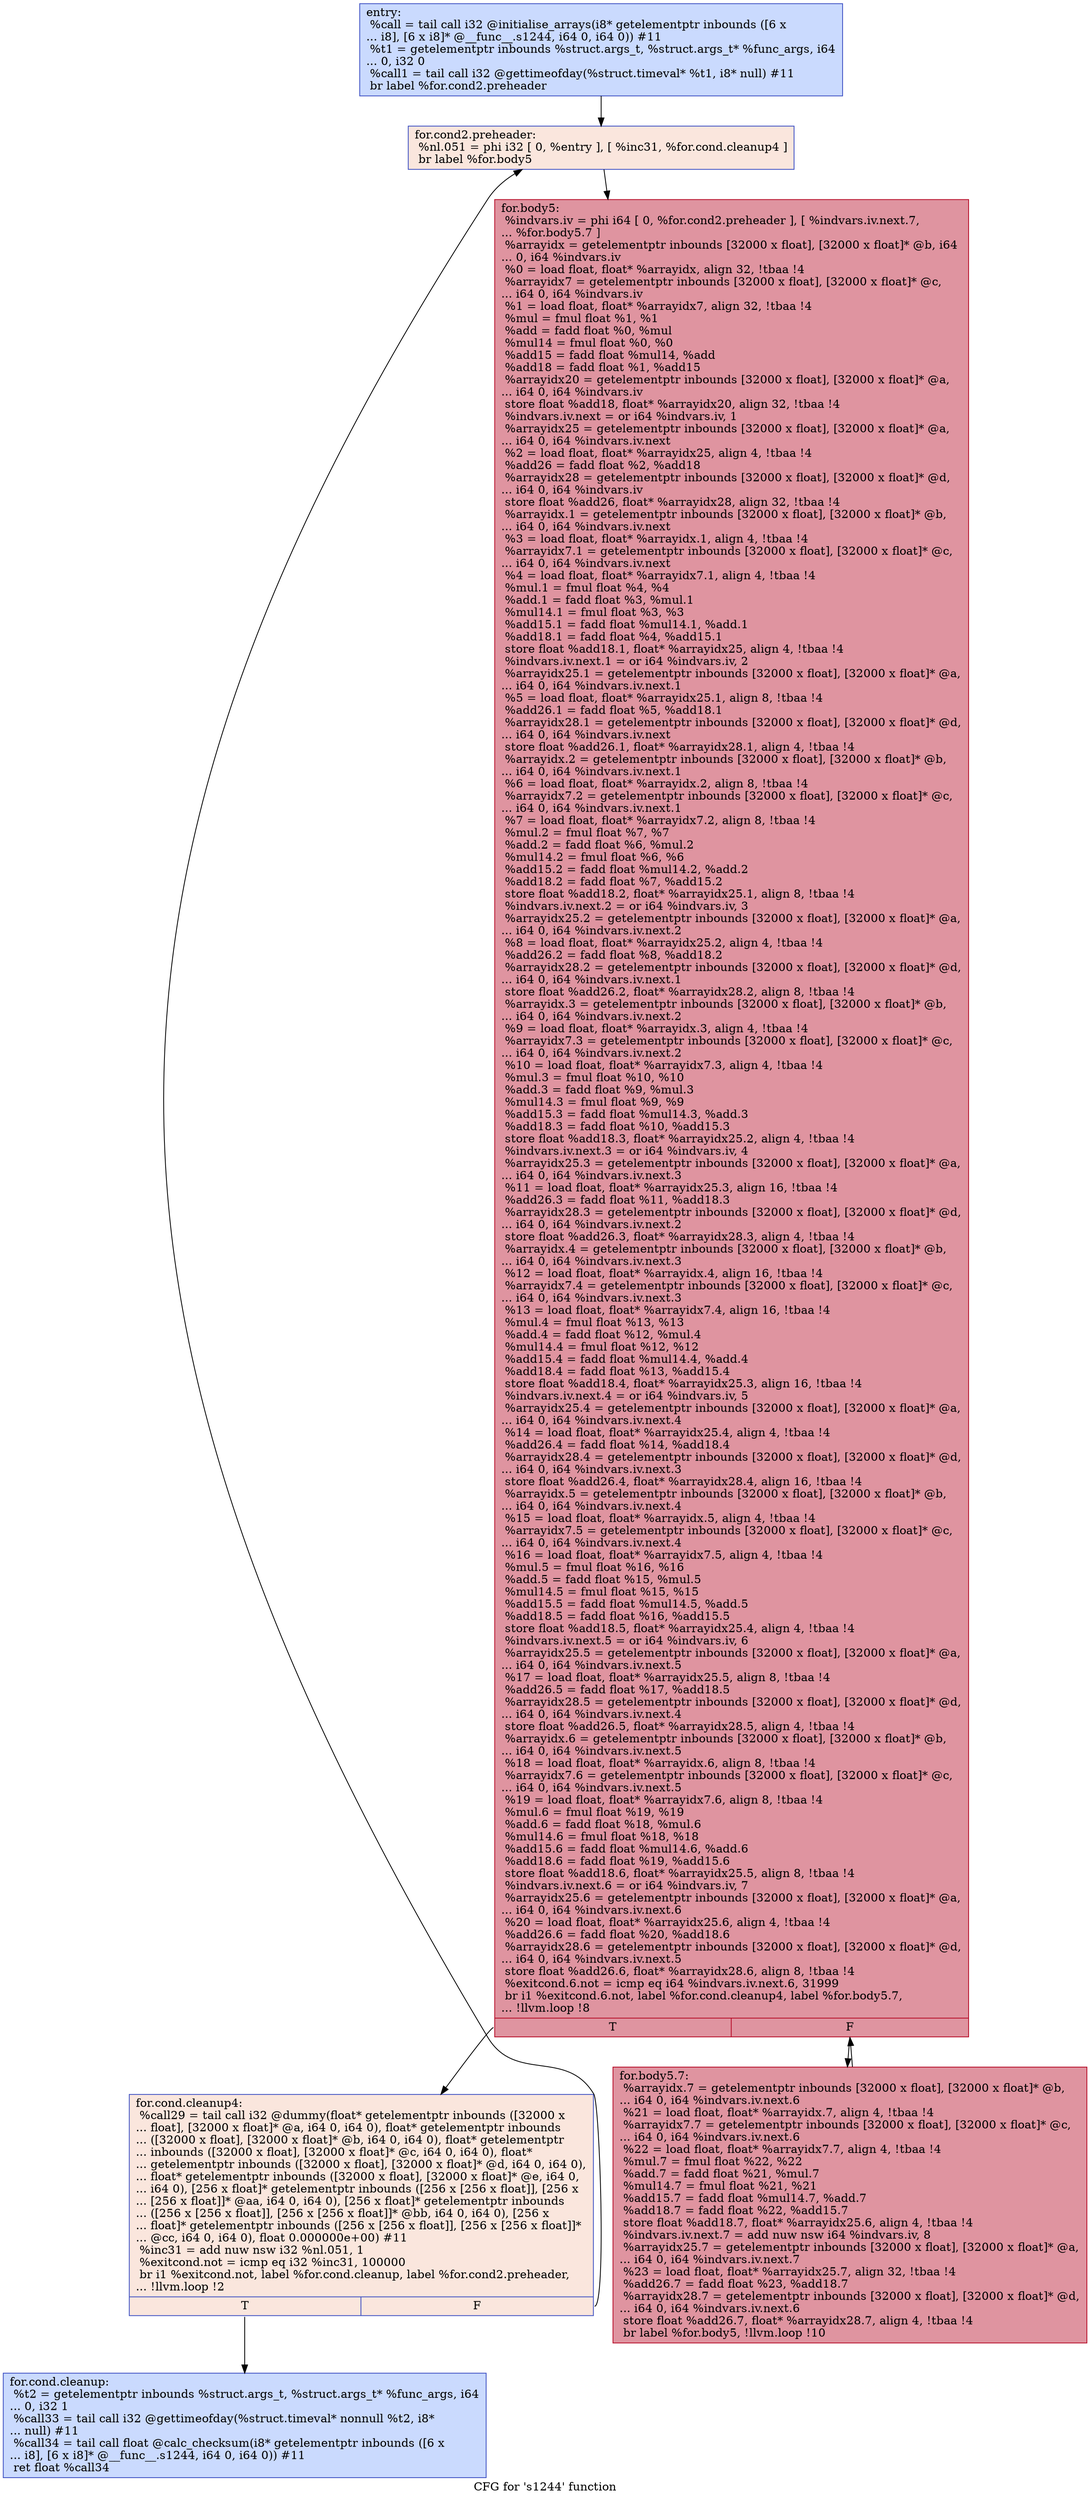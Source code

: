 digraph "CFG for 's1244' function" {
	label="CFG for 's1244' function";

	Node0x564c93a0a980 [shape=record,color="#3d50c3ff", style=filled, fillcolor="#88abfd70",label="{entry:\l  %call = tail call i32 @initialise_arrays(i8* getelementptr inbounds ([6 x\l... i8], [6 x i8]* @__func__.s1244, i64 0, i64 0)) #11\l  %t1 = getelementptr inbounds %struct.args_t, %struct.args_t* %func_args, i64\l... 0, i32 0\l  %call1 = tail call i32 @gettimeofday(%struct.timeval* %t1, i8* null) #11\l  br label %for.cond2.preheader\l}"];
	Node0x564c93a0a980 -> Node0x564c93a0ae20;
	Node0x564c93a0ae20 [shape=record,color="#3d50c3ff", style=filled, fillcolor="#f3c7b170",label="{for.cond2.preheader:                              \l  %nl.051 = phi i32 [ 0, %entry ], [ %inc31, %for.cond.cleanup4 ]\l  br label %for.body5\l}"];
	Node0x564c93a0ae20 -> Node0x564c93a0b050;
	Node0x564c93a0b170 [shape=record,color="#3d50c3ff", style=filled, fillcolor="#88abfd70",label="{for.cond.cleanup:                                 \l  %t2 = getelementptr inbounds %struct.args_t, %struct.args_t* %func_args, i64\l... 0, i32 1\l  %call33 = tail call i32 @gettimeofday(%struct.timeval* nonnull %t2, i8*\l... null) #11\l  %call34 = tail call float @calc_checksum(i8* getelementptr inbounds ([6 x\l... i8], [6 x i8]* @__func__.s1244, i64 0, i64 0)) #11\l  ret float %call34\l}"];
	Node0x564c93a0af40 [shape=record,color="#3d50c3ff", style=filled, fillcolor="#f3c7b170",label="{for.cond.cleanup4:                                \l  %call29 = tail call i32 @dummy(float* getelementptr inbounds ([32000 x\l... float], [32000 x float]* @a, i64 0, i64 0), float* getelementptr inbounds\l... ([32000 x float], [32000 x float]* @b, i64 0, i64 0), float* getelementptr\l... inbounds ([32000 x float], [32000 x float]* @c, i64 0, i64 0), float*\l... getelementptr inbounds ([32000 x float], [32000 x float]* @d, i64 0, i64 0),\l... float* getelementptr inbounds ([32000 x float], [32000 x float]* @e, i64 0,\l... i64 0), [256 x float]* getelementptr inbounds ([256 x [256 x float]], [256 x\l... [256 x float]]* @aa, i64 0, i64 0), [256 x float]* getelementptr inbounds\l... ([256 x [256 x float]], [256 x [256 x float]]* @bb, i64 0, i64 0), [256 x\l... float]* getelementptr inbounds ([256 x [256 x float]], [256 x [256 x float]]*\l... @cc, i64 0, i64 0), float 0.000000e+00) #11\l  %inc31 = add nuw nsw i32 %nl.051, 1\l  %exitcond.not = icmp eq i32 %inc31, 100000\l  br i1 %exitcond.not, label %for.cond.cleanup, label %for.cond2.preheader,\l... !llvm.loop !2\l|{<s0>T|<s1>F}}"];
	Node0x564c93a0af40:s0 -> Node0x564c93a0b170;
	Node0x564c93a0af40:s1 -> Node0x564c93a0ae20;
	Node0x564c93a0b050 [shape=record,color="#b70d28ff", style=filled, fillcolor="#b70d2870",label="{for.body5:                                        \l  %indvars.iv = phi i64 [ 0, %for.cond2.preheader ], [ %indvars.iv.next.7,\l... %for.body5.7 ]\l  %arrayidx = getelementptr inbounds [32000 x float], [32000 x float]* @b, i64\l... 0, i64 %indvars.iv\l  %0 = load float, float* %arrayidx, align 32, !tbaa !4\l  %arrayidx7 = getelementptr inbounds [32000 x float], [32000 x float]* @c,\l... i64 0, i64 %indvars.iv\l  %1 = load float, float* %arrayidx7, align 32, !tbaa !4\l  %mul = fmul float %1, %1\l  %add = fadd float %0, %mul\l  %mul14 = fmul float %0, %0\l  %add15 = fadd float %mul14, %add\l  %add18 = fadd float %1, %add15\l  %arrayidx20 = getelementptr inbounds [32000 x float], [32000 x float]* @a,\l... i64 0, i64 %indvars.iv\l  store float %add18, float* %arrayidx20, align 32, !tbaa !4\l  %indvars.iv.next = or i64 %indvars.iv, 1\l  %arrayidx25 = getelementptr inbounds [32000 x float], [32000 x float]* @a,\l... i64 0, i64 %indvars.iv.next\l  %2 = load float, float* %arrayidx25, align 4, !tbaa !4\l  %add26 = fadd float %2, %add18\l  %arrayidx28 = getelementptr inbounds [32000 x float], [32000 x float]* @d,\l... i64 0, i64 %indvars.iv\l  store float %add26, float* %arrayidx28, align 32, !tbaa !4\l  %arrayidx.1 = getelementptr inbounds [32000 x float], [32000 x float]* @b,\l... i64 0, i64 %indvars.iv.next\l  %3 = load float, float* %arrayidx.1, align 4, !tbaa !4\l  %arrayidx7.1 = getelementptr inbounds [32000 x float], [32000 x float]* @c,\l... i64 0, i64 %indvars.iv.next\l  %4 = load float, float* %arrayidx7.1, align 4, !tbaa !4\l  %mul.1 = fmul float %4, %4\l  %add.1 = fadd float %3, %mul.1\l  %mul14.1 = fmul float %3, %3\l  %add15.1 = fadd float %mul14.1, %add.1\l  %add18.1 = fadd float %4, %add15.1\l  store float %add18.1, float* %arrayidx25, align 4, !tbaa !4\l  %indvars.iv.next.1 = or i64 %indvars.iv, 2\l  %arrayidx25.1 = getelementptr inbounds [32000 x float], [32000 x float]* @a,\l... i64 0, i64 %indvars.iv.next.1\l  %5 = load float, float* %arrayidx25.1, align 8, !tbaa !4\l  %add26.1 = fadd float %5, %add18.1\l  %arrayidx28.1 = getelementptr inbounds [32000 x float], [32000 x float]* @d,\l... i64 0, i64 %indvars.iv.next\l  store float %add26.1, float* %arrayidx28.1, align 4, !tbaa !4\l  %arrayidx.2 = getelementptr inbounds [32000 x float], [32000 x float]* @b,\l... i64 0, i64 %indvars.iv.next.1\l  %6 = load float, float* %arrayidx.2, align 8, !tbaa !4\l  %arrayidx7.2 = getelementptr inbounds [32000 x float], [32000 x float]* @c,\l... i64 0, i64 %indvars.iv.next.1\l  %7 = load float, float* %arrayidx7.2, align 8, !tbaa !4\l  %mul.2 = fmul float %7, %7\l  %add.2 = fadd float %6, %mul.2\l  %mul14.2 = fmul float %6, %6\l  %add15.2 = fadd float %mul14.2, %add.2\l  %add18.2 = fadd float %7, %add15.2\l  store float %add18.2, float* %arrayidx25.1, align 8, !tbaa !4\l  %indvars.iv.next.2 = or i64 %indvars.iv, 3\l  %arrayidx25.2 = getelementptr inbounds [32000 x float], [32000 x float]* @a,\l... i64 0, i64 %indvars.iv.next.2\l  %8 = load float, float* %arrayidx25.2, align 4, !tbaa !4\l  %add26.2 = fadd float %8, %add18.2\l  %arrayidx28.2 = getelementptr inbounds [32000 x float], [32000 x float]* @d,\l... i64 0, i64 %indvars.iv.next.1\l  store float %add26.2, float* %arrayidx28.2, align 8, !tbaa !4\l  %arrayidx.3 = getelementptr inbounds [32000 x float], [32000 x float]* @b,\l... i64 0, i64 %indvars.iv.next.2\l  %9 = load float, float* %arrayidx.3, align 4, !tbaa !4\l  %arrayidx7.3 = getelementptr inbounds [32000 x float], [32000 x float]* @c,\l... i64 0, i64 %indvars.iv.next.2\l  %10 = load float, float* %arrayidx7.3, align 4, !tbaa !4\l  %mul.3 = fmul float %10, %10\l  %add.3 = fadd float %9, %mul.3\l  %mul14.3 = fmul float %9, %9\l  %add15.3 = fadd float %mul14.3, %add.3\l  %add18.3 = fadd float %10, %add15.3\l  store float %add18.3, float* %arrayidx25.2, align 4, !tbaa !4\l  %indvars.iv.next.3 = or i64 %indvars.iv, 4\l  %arrayidx25.3 = getelementptr inbounds [32000 x float], [32000 x float]* @a,\l... i64 0, i64 %indvars.iv.next.3\l  %11 = load float, float* %arrayidx25.3, align 16, !tbaa !4\l  %add26.3 = fadd float %11, %add18.3\l  %arrayidx28.3 = getelementptr inbounds [32000 x float], [32000 x float]* @d,\l... i64 0, i64 %indvars.iv.next.2\l  store float %add26.3, float* %arrayidx28.3, align 4, !tbaa !4\l  %arrayidx.4 = getelementptr inbounds [32000 x float], [32000 x float]* @b,\l... i64 0, i64 %indvars.iv.next.3\l  %12 = load float, float* %arrayidx.4, align 16, !tbaa !4\l  %arrayidx7.4 = getelementptr inbounds [32000 x float], [32000 x float]* @c,\l... i64 0, i64 %indvars.iv.next.3\l  %13 = load float, float* %arrayidx7.4, align 16, !tbaa !4\l  %mul.4 = fmul float %13, %13\l  %add.4 = fadd float %12, %mul.4\l  %mul14.4 = fmul float %12, %12\l  %add15.4 = fadd float %mul14.4, %add.4\l  %add18.4 = fadd float %13, %add15.4\l  store float %add18.4, float* %arrayidx25.3, align 16, !tbaa !4\l  %indvars.iv.next.4 = or i64 %indvars.iv, 5\l  %arrayidx25.4 = getelementptr inbounds [32000 x float], [32000 x float]* @a,\l... i64 0, i64 %indvars.iv.next.4\l  %14 = load float, float* %arrayidx25.4, align 4, !tbaa !4\l  %add26.4 = fadd float %14, %add18.4\l  %arrayidx28.4 = getelementptr inbounds [32000 x float], [32000 x float]* @d,\l... i64 0, i64 %indvars.iv.next.3\l  store float %add26.4, float* %arrayidx28.4, align 16, !tbaa !4\l  %arrayidx.5 = getelementptr inbounds [32000 x float], [32000 x float]* @b,\l... i64 0, i64 %indvars.iv.next.4\l  %15 = load float, float* %arrayidx.5, align 4, !tbaa !4\l  %arrayidx7.5 = getelementptr inbounds [32000 x float], [32000 x float]* @c,\l... i64 0, i64 %indvars.iv.next.4\l  %16 = load float, float* %arrayidx7.5, align 4, !tbaa !4\l  %mul.5 = fmul float %16, %16\l  %add.5 = fadd float %15, %mul.5\l  %mul14.5 = fmul float %15, %15\l  %add15.5 = fadd float %mul14.5, %add.5\l  %add18.5 = fadd float %16, %add15.5\l  store float %add18.5, float* %arrayidx25.4, align 4, !tbaa !4\l  %indvars.iv.next.5 = or i64 %indvars.iv, 6\l  %arrayidx25.5 = getelementptr inbounds [32000 x float], [32000 x float]* @a,\l... i64 0, i64 %indvars.iv.next.5\l  %17 = load float, float* %arrayidx25.5, align 8, !tbaa !4\l  %add26.5 = fadd float %17, %add18.5\l  %arrayidx28.5 = getelementptr inbounds [32000 x float], [32000 x float]* @d,\l... i64 0, i64 %indvars.iv.next.4\l  store float %add26.5, float* %arrayidx28.5, align 4, !tbaa !4\l  %arrayidx.6 = getelementptr inbounds [32000 x float], [32000 x float]* @b,\l... i64 0, i64 %indvars.iv.next.5\l  %18 = load float, float* %arrayidx.6, align 8, !tbaa !4\l  %arrayidx7.6 = getelementptr inbounds [32000 x float], [32000 x float]* @c,\l... i64 0, i64 %indvars.iv.next.5\l  %19 = load float, float* %arrayidx7.6, align 8, !tbaa !4\l  %mul.6 = fmul float %19, %19\l  %add.6 = fadd float %18, %mul.6\l  %mul14.6 = fmul float %18, %18\l  %add15.6 = fadd float %mul14.6, %add.6\l  %add18.6 = fadd float %19, %add15.6\l  store float %add18.6, float* %arrayidx25.5, align 8, !tbaa !4\l  %indvars.iv.next.6 = or i64 %indvars.iv, 7\l  %arrayidx25.6 = getelementptr inbounds [32000 x float], [32000 x float]* @a,\l... i64 0, i64 %indvars.iv.next.6\l  %20 = load float, float* %arrayidx25.6, align 4, !tbaa !4\l  %add26.6 = fadd float %20, %add18.6\l  %arrayidx28.6 = getelementptr inbounds [32000 x float], [32000 x float]* @d,\l... i64 0, i64 %indvars.iv.next.5\l  store float %add26.6, float* %arrayidx28.6, align 8, !tbaa !4\l  %exitcond.6.not = icmp eq i64 %indvars.iv.next.6, 31999\l  br i1 %exitcond.6.not, label %for.cond.cleanup4, label %for.body5.7,\l... !llvm.loop !8\l|{<s0>T|<s1>F}}"];
	Node0x564c93a0b050:s0 -> Node0x564c93a0af40;
	Node0x564c93a0b050:s1 -> Node0x564c93a0bbb0;
	Node0x564c93a0bbb0 [shape=record,color="#b70d28ff", style=filled, fillcolor="#b70d2870",label="{for.body5.7:                                      \l  %arrayidx.7 = getelementptr inbounds [32000 x float], [32000 x float]* @b,\l... i64 0, i64 %indvars.iv.next.6\l  %21 = load float, float* %arrayidx.7, align 4, !tbaa !4\l  %arrayidx7.7 = getelementptr inbounds [32000 x float], [32000 x float]* @c,\l... i64 0, i64 %indvars.iv.next.6\l  %22 = load float, float* %arrayidx7.7, align 4, !tbaa !4\l  %mul.7 = fmul float %22, %22\l  %add.7 = fadd float %21, %mul.7\l  %mul14.7 = fmul float %21, %21\l  %add15.7 = fadd float %mul14.7, %add.7\l  %add18.7 = fadd float %22, %add15.7\l  store float %add18.7, float* %arrayidx25.6, align 4, !tbaa !4\l  %indvars.iv.next.7 = add nuw nsw i64 %indvars.iv, 8\l  %arrayidx25.7 = getelementptr inbounds [32000 x float], [32000 x float]* @a,\l... i64 0, i64 %indvars.iv.next.7\l  %23 = load float, float* %arrayidx25.7, align 32, !tbaa !4\l  %add26.7 = fadd float %23, %add18.7\l  %arrayidx28.7 = getelementptr inbounds [32000 x float], [32000 x float]* @d,\l... i64 0, i64 %indvars.iv.next.6\l  store float %add26.7, float* %arrayidx28.7, align 4, !tbaa !4\l  br label %for.body5, !llvm.loop !10\l}"];
	Node0x564c93a0bbb0 -> Node0x564c93a0b050;
}
